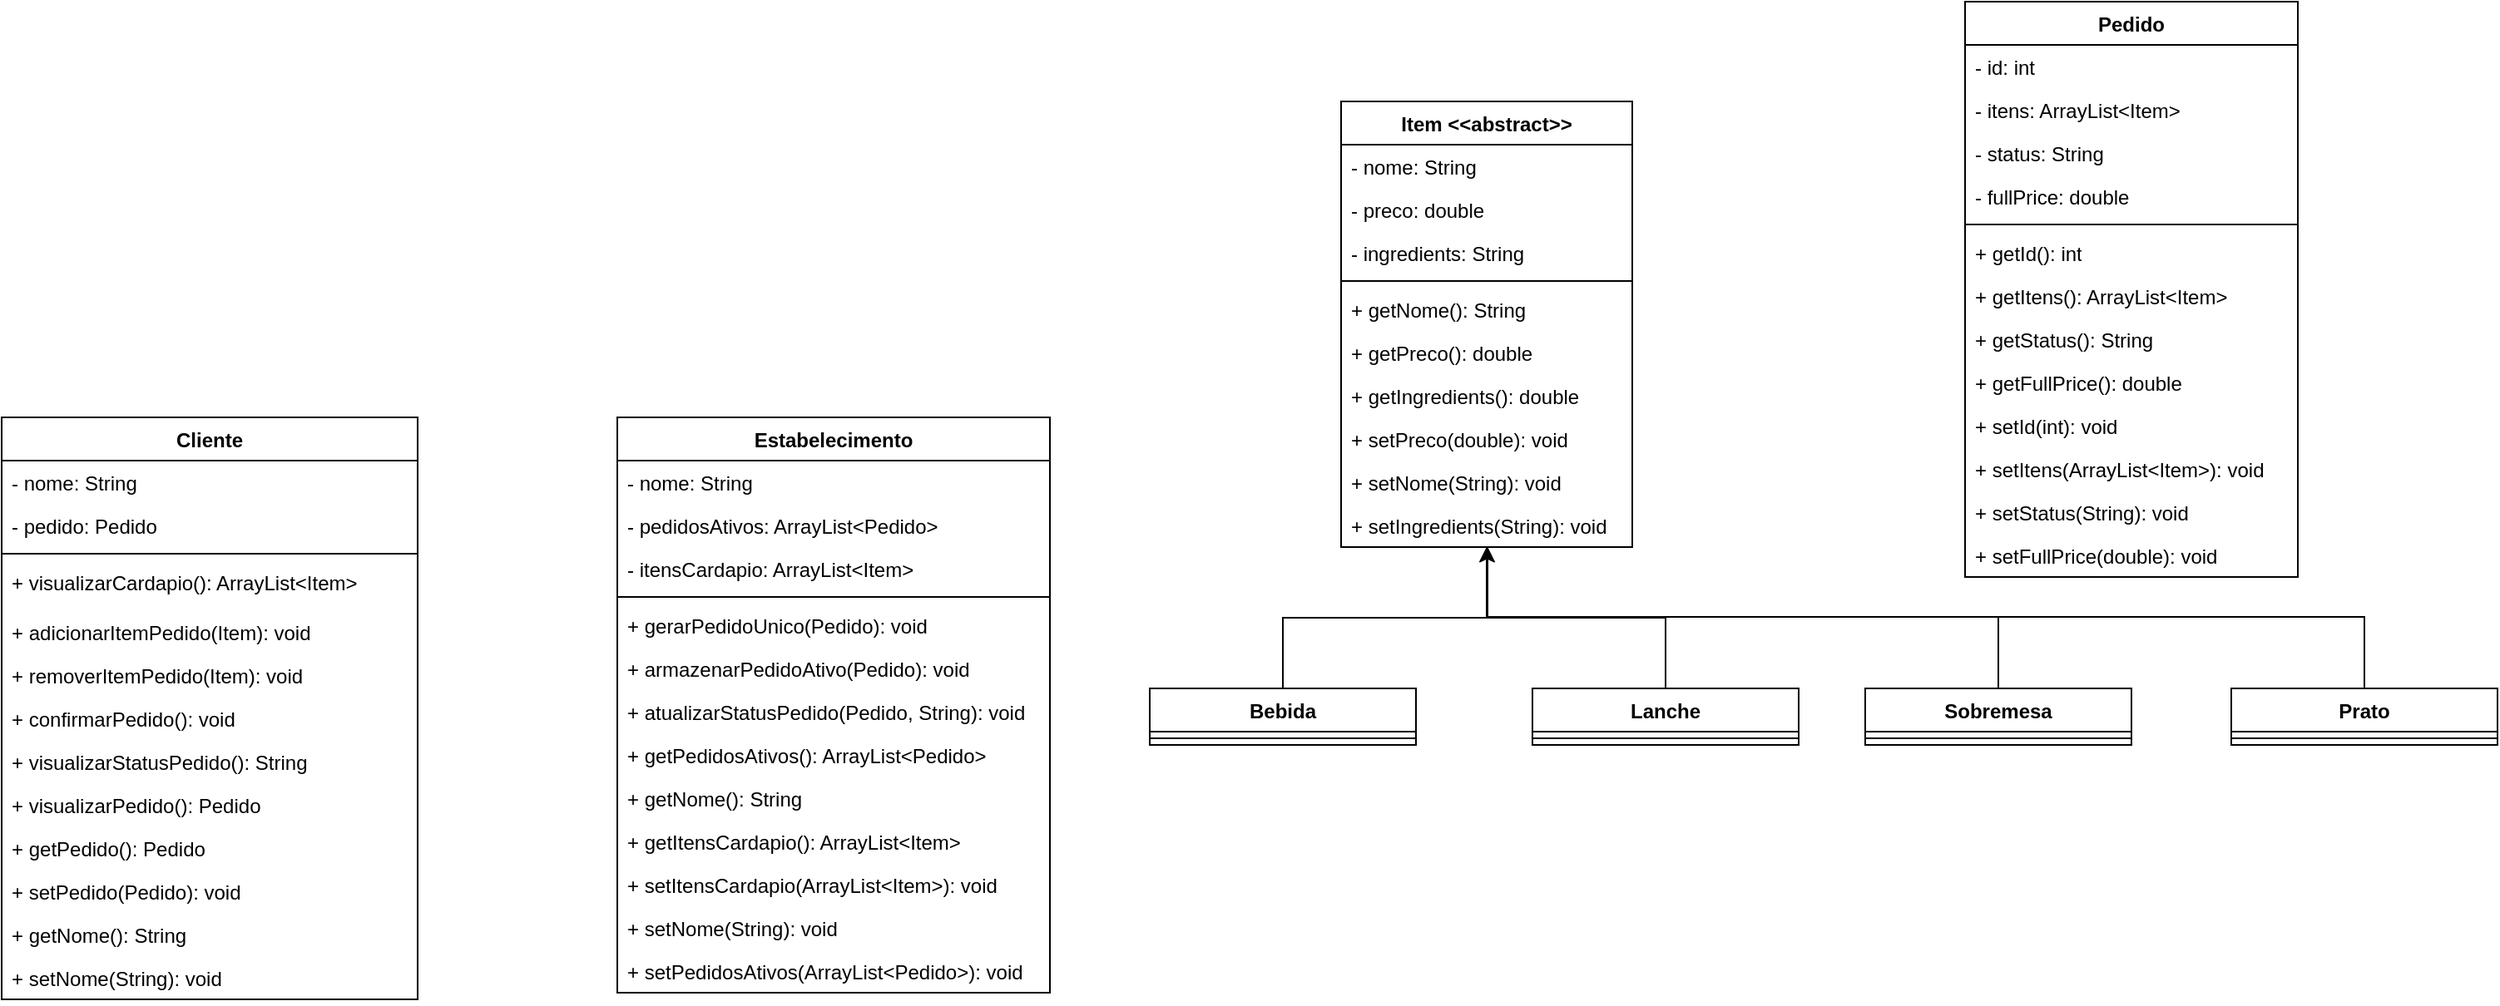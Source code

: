 <mxfile version="27.1.6">
  <diagram name="Página-1" id="-dgeW0bttGgWxdAeJREj">
    <mxGraphModel dx="2593" dy="2582" grid="1" gridSize="10" guides="1" tooltips="1" connect="1" arrows="1" fold="1" page="1" pageScale="1" pageWidth="827" pageHeight="1169" math="0" shadow="0">
      <root>
        <mxCell id="0" />
        <mxCell id="1" parent="0" />
        <mxCell id="ZCsnyciyMADz6WQBhYU2-3" value="Cliente" style="swimlane;fontStyle=1;align=center;verticalAlign=top;childLayout=stackLayout;horizontal=1;startSize=26;horizontalStack=0;resizeParent=1;resizeParentMax=0;resizeLast=0;collapsible=1;marginBottom=0;whiteSpace=wrap;html=1;" parent="1" vertex="1">
          <mxGeometry x="130" y="140" width="250" height="350" as="geometry" />
        </mxCell>
        <mxCell id="ZCsnyciyMADz6WQBhYU2-4" value="- nome: String" style="text;strokeColor=none;fillColor=none;align=left;verticalAlign=top;spacingLeft=4;spacingRight=4;overflow=hidden;rotatable=0;points=[[0,0.5],[1,0.5]];portConstraint=eastwest;whiteSpace=wrap;html=1;" parent="ZCsnyciyMADz6WQBhYU2-3" vertex="1">
          <mxGeometry y="26" width="250" height="26" as="geometry" />
        </mxCell>
        <mxCell id="ZCsnyciyMADz6WQBhYU2-69" value="- pedido: Pedido" style="text;strokeColor=none;fillColor=none;align=left;verticalAlign=top;spacingLeft=4;spacingRight=4;overflow=hidden;rotatable=0;points=[[0,0.5],[1,0.5]];portConstraint=eastwest;whiteSpace=wrap;html=1;" parent="ZCsnyciyMADz6WQBhYU2-3" vertex="1">
          <mxGeometry y="52" width="250" height="26" as="geometry" />
        </mxCell>
        <mxCell id="ZCsnyciyMADz6WQBhYU2-5" value="" style="line;strokeWidth=1;fillColor=none;align=left;verticalAlign=middle;spacingTop=-1;spacingLeft=3;spacingRight=3;rotatable=0;labelPosition=right;points=[];portConstraint=eastwest;strokeColor=inherit;" parent="ZCsnyciyMADz6WQBhYU2-3" vertex="1">
          <mxGeometry y="78" width="250" height="8" as="geometry" />
        </mxCell>
        <mxCell id="ZCsnyciyMADz6WQBhYU2-6" value="+ visualizarCardapio(): ArrayList&amp;lt;Item&amp;gt;" style="text;strokeColor=none;fillColor=none;align=left;verticalAlign=top;spacingLeft=4;spacingRight=4;overflow=hidden;rotatable=0;points=[[0,0.5],[1,0.5]];portConstraint=eastwest;whiteSpace=wrap;html=1;" parent="ZCsnyciyMADz6WQBhYU2-3" vertex="1">
          <mxGeometry y="86" width="250" height="30" as="geometry" />
        </mxCell>
        <mxCell id="ZCsnyciyMADz6WQBhYU2-7" value="+ adicionarItemPedido(Item): void" style="text;strokeColor=none;fillColor=none;align=left;verticalAlign=top;spacingLeft=4;spacingRight=4;overflow=hidden;rotatable=0;points=[[0,0.5],[1,0.5]];portConstraint=eastwest;whiteSpace=wrap;html=1;" parent="ZCsnyciyMADz6WQBhYU2-3" vertex="1">
          <mxGeometry y="116" width="250" height="26" as="geometry" />
        </mxCell>
        <mxCell id="ZCsnyciyMADz6WQBhYU2-8" value="+ removerItemPedido(Item): void" style="text;strokeColor=none;fillColor=none;align=left;verticalAlign=top;spacingLeft=4;spacingRight=4;overflow=hidden;rotatable=0;points=[[0,0.5],[1,0.5]];portConstraint=eastwest;whiteSpace=wrap;html=1;" parent="ZCsnyciyMADz6WQBhYU2-3" vertex="1">
          <mxGeometry y="142" width="250" height="26" as="geometry" />
        </mxCell>
        <mxCell id="ZCsnyciyMADz6WQBhYU2-10" value="+ confirmarPedido(): void" style="text;strokeColor=none;fillColor=none;align=left;verticalAlign=top;spacingLeft=4;spacingRight=4;overflow=hidden;rotatable=0;points=[[0,0.5],[1,0.5]];portConstraint=eastwest;whiteSpace=wrap;html=1;" parent="ZCsnyciyMADz6WQBhYU2-3" vertex="1">
          <mxGeometry y="168" width="250" height="26" as="geometry" />
        </mxCell>
        <mxCell id="ZCsnyciyMADz6WQBhYU2-68" value="+ visualizarStatusPedido(): String" style="text;strokeColor=none;fillColor=none;align=left;verticalAlign=top;spacingLeft=4;spacingRight=4;overflow=hidden;rotatable=0;points=[[0,0.5],[1,0.5]];portConstraint=eastwest;whiteSpace=wrap;html=1;" parent="ZCsnyciyMADz6WQBhYU2-3" vertex="1">
          <mxGeometry y="194" width="250" height="26" as="geometry" />
        </mxCell>
        <mxCell id="ZCsnyciyMADz6WQBhYU2-70" value="+ visualizarPedido(): Pedido" style="text;strokeColor=none;fillColor=none;align=left;verticalAlign=top;spacingLeft=4;spacingRight=4;overflow=hidden;rotatable=0;points=[[0,0.5],[1,0.5]];portConstraint=eastwest;whiteSpace=wrap;html=1;" parent="ZCsnyciyMADz6WQBhYU2-3" vertex="1">
          <mxGeometry y="220" width="250" height="26" as="geometry" />
        </mxCell>
        <mxCell id="ZCsnyciyMADz6WQBhYU2-82" value="+ getPedido(): Pedido" style="text;strokeColor=none;fillColor=none;align=left;verticalAlign=top;spacingLeft=4;spacingRight=4;overflow=hidden;rotatable=0;points=[[0,0.5],[1,0.5]];portConstraint=eastwest;whiteSpace=wrap;html=1;" parent="ZCsnyciyMADz6WQBhYU2-3" vertex="1">
          <mxGeometry y="246" width="250" height="26" as="geometry" />
        </mxCell>
        <mxCell id="ZCsnyciyMADz6WQBhYU2-83" value="+ setPedido(Pedido): void" style="text;strokeColor=none;fillColor=none;align=left;verticalAlign=top;spacingLeft=4;spacingRight=4;overflow=hidden;rotatable=0;points=[[0,0.5],[1,0.5]];portConstraint=eastwest;whiteSpace=wrap;html=1;" parent="ZCsnyciyMADz6WQBhYU2-3" vertex="1">
          <mxGeometry y="272" width="250" height="26" as="geometry" />
        </mxCell>
        <mxCell id="ZCsnyciyMADz6WQBhYU2-84" value="+ getNome(): String" style="text;strokeColor=none;fillColor=none;align=left;verticalAlign=top;spacingLeft=4;spacingRight=4;overflow=hidden;rotatable=0;points=[[0,0.5],[1,0.5]];portConstraint=eastwest;whiteSpace=wrap;html=1;" parent="ZCsnyciyMADz6WQBhYU2-3" vertex="1">
          <mxGeometry y="298" width="250" height="26" as="geometry" />
        </mxCell>
        <mxCell id="ZCsnyciyMADz6WQBhYU2-85" value="+ setNome(String): void" style="text;strokeColor=none;fillColor=none;align=left;verticalAlign=top;spacingLeft=4;spacingRight=4;overflow=hidden;rotatable=0;points=[[0,0.5],[1,0.5]];portConstraint=eastwest;whiteSpace=wrap;html=1;" parent="ZCsnyciyMADz6WQBhYU2-3" vertex="1">
          <mxGeometry y="324" width="250" height="26" as="geometry" />
        </mxCell>
        <mxCell id="ZCsnyciyMADz6WQBhYU2-11" value="Estabelecimento" style="swimlane;fontStyle=1;align=center;verticalAlign=top;childLayout=stackLayout;horizontal=1;startSize=26;horizontalStack=0;resizeParent=1;resizeParentMax=0;resizeLast=0;collapsible=1;marginBottom=0;whiteSpace=wrap;html=1;" parent="1" vertex="1">
          <mxGeometry x="500" y="140" width="260" height="346" as="geometry" />
        </mxCell>
        <mxCell id="ZCsnyciyMADz6WQBhYU2-12" value="- nome: String" style="text;strokeColor=none;fillColor=none;align=left;verticalAlign=top;spacingLeft=4;spacingRight=4;overflow=hidden;rotatable=0;points=[[0,0.5],[1,0.5]];portConstraint=eastwest;whiteSpace=wrap;html=1;" parent="ZCsnyciyMADz6WQBhYU2-11" vertex="1">
          <mxGeometry y="26" width="260" height="26" as="geometry" />
        </mxCell>
        <mxCell id="ZCsnyciyMADz6WQBhYU2-31" value="- pedidosAtivos: ArrayList&amp;lt;Pedido&amp;gt;" style="text;strokeColor=none;fillColor=none;align=left;verticalAlign=top;spacingLeft=4;spacingRight=4;overflow=hidden;rotatable=0;points=[[0,0.5],[1,0.5]];portConstraint=eastwest;whiteSpace=wrap;html=1;" parent="ZCsnyciyMADz6WQBhYU2-11" vertex="1">
          <mxGeometry y="52" width="260" height="26" as="geometry" />
        </mxCell>
        <mxCell id="23xh6sTPsycupSjfknSj-1" value="- itensCardapio: ArrayList&amp;lt;Item&amp;gt;" style="text;strokeColor=none;fillColor=none;align=left;verticalAlign=top;spacingLeft=4;spacingRight=4;overflow=hidden;rotatable=0;points=[[0,0.5],[1,0.5]];portConstraint=eastwest;whiteSpace=wrap;html=1;" parent="ZCsnyciyMADz6WQBhYU2-11" vertex="1">
          <mxGeometry y="78" width="260" height="26" as="geometry" />
        </mxCell>
        <mxCell id="ZCsnyciyMADz6WQBhYU2-13" value="" style="line;strokeWidth=1;fillColor=none;align=left;verticalAlign=middle;spacingTop=-1;spacingLeft=3;spacingRight=3;rotatable=0;labelPosition=right;points=[];portConstraint=eastwest;strokeColor=inherit;" parent="ZCsnyciyMADz6WQBhYU2-11" vertex="1">
          <mxGeometry y="104" width="260" height="8" as="geometry" />
        </mxCell>
        <mxCell id="ZCsnyciyMADz6WQBhYU2-14" value="+ gerarPedidoUnico(Pedido): void" style="text;strokeColor=none;fillColor=none;align=left;verticalAlign=top;spacingLeft=4;spacingRight=4;overflow=hidden;rotatable=0;points=[[0,0.5],[1,0.5]];portConstraint=eastwest;whiteSpace=wrap;html=1;" parent="ZCsnyciyMADz6WQBhYU2-11" vertex="1">
          <mxGeometry y="112" width="260" height="26" as="geometry" />
        </mxCell>
        <mxCell id="ZCsnyciyMADz6WQBhYU2-15" value="+ armazenarPedidoAtivo(Pedido): void" style="text;strokeColor=none;fillColor=none;align=left;verticalAlign=top;spacingLeft=4;spacingRight=4;overflow=hidden;rotatable=0;points=[[0,0.5],[1,0.5]];portConstraint=eastwest;whiteSpace=wrap;html=1;" parent="ZCsnyciyMADz6WQBhYU2-11" vertex="1">
          <mxGeometry y="138" width="260" height="26" as="geometry" />
        </mxCell>
        <mxCell id="ZCsnyciyMADz6WQBhYU2-17" value="+ atualizarStatusPedido(Pedido, String): void" style="text;strokeColor=none;fillColor=none;align=left;verticalAlign=top;spacingLeft=4;spacingRight=4;overflow=hidden;rotatable=0;points=[[0,0.5],[1,0.5]];portConstraint=eastwest;whiteSpace=wrap;html=1;" parent="ZCsnyciyMADz6WQBhYU2-11" vertex="1">
          <mxGeometry y="164" width="260" height="26" as="geometry" />
        </mxCell>
        <mxCell id="ZCsnyciyMADz6WQBhYU2-89" value="+ getPedidosAtivos(): ArrayList&amp;lt;Pedido&amp;gt;" style="text;strokeColor=none;fillColor=none;align=left;verticalAlign=top;spacingLeft=4;spacingRight=4;overflow=hidden;rotatable=0;points=[[0,0.5],[1,0.5]];portConstraint=eastwest;whiteSpace=wrap;html=1;" parent="ZCsnyciyMADz6WQBhYU2-11" vertex="1">
          <mxGeometry y="190" width="260" height="26" as="geometry" />
        </mxCell>
        <mxCell id="23xh6sTPsycupSjfknSj-4" value="+ getNome(): String" style="text;strokeColor=none;fillColor=none;align=left;verticalAlign=top;spacingLeft=4;spacingRight=4;overflow=hidden;rotatable=0;points=[[0,0.5],[1,0.5]];portConstraint=eastwest;whiteSpace=wrap;html=1;" parent="ZCsnyciyMADz6WQBhYU2-11" vertex="1">
          <mxGeometry y="216" width="260" height="26" as="geometry" />
        </mxCell>
        <mxCell id="23xh6sTPsycupSjfknSj-5" value="+ getItensCardapio(): ArrayList&amp;lt;Item&amp;gt;" style="text;strokeColor=none;fillColor=none;align=left;verticalAlign=top;spacingLeft=4;spacingRight=4;overflow=hidden;rotatable=0;points=[[0,0.5],[1,0.5]];portConstraint=eastwest;whiteSpace=wrap;html=1;" parent="ZCsnyciyMADz6WQBhYU2-11" vertex="1">
          <mxGeometry y="242" width="260" height="26" as="geometry" />
        </mxCell>
        <mxCell id="ZCsnyciyMADz6WQBhYU2-90" value="+ setItensCardapio(ArrayList&amp;lt;Item&amp;gt;): void" style="text;strokeColor=none;fillColor=none;align=left;verticalAlign=top;spacingLeft=4;spacingRight=4;overflow=hidden;rotatable=0;points=[[0,0.5],[1,0.5]];portConstraint=eastwest;whiteSpace=wrap;html=1;" parent="ZCsnyciyMADz6WQBhYU2-11" vertex="1">
          <mxGeometry y="268" width="260" height="26" as="geometry" />
        </mxCell>
        <mxCell id="ZCsnyciyMADz6WQBhYU2-91" value="+ setNome(String): void" style="text;strokeColor=none;fillColor=none;align=left;verticalAlign=top;spacingLeft=4;spacingRight=4;overflow=hidden;rotatable=0;points=[[0,0.5],[1,0.5]];portConstraint=eastwest;whiteSpace=wrap;html=1;" parent="ZCsnyciyMADz6WQBhYU2-11" vertex="1">
          <mxGeometry y="294" width="260" height="26" as="geometry" />
        </mxCell>
        <mxCell id="ZCsnyciyMADz6WQBhYU2-71" value="+ setPedidosAtivos(ArrayList&amp;lt;Pedido&amp;gt;): void" style="text;strokeColor=none;fillColor=none;align=left;verticalAlign=top;spacingLeft=4;spacingRight=4;overflow=hidden;rotatable=0;points=[[0,0.5],[1,0.5]];portConstraint=eastwest;whiteSpace=wrap;html=1;" parent="ZCsnyciyMADz6WQBhYU2-11" vertex="1">
          <mxGeometry y="320" width="260" height="26" as="geometry" />
        </mxCell>
        <mxCell id="ZCsnyciyMADz6WQBhYU2-18" value="Item &amp;lt;&amp;lt;abstract&amp;gt;&amp;gt;" style="swimlane;fontStyle=1;align=center;verticalAlign=top;childLayout=stackLayout;horizontal=1;startSize=26;horizontalStack=0;resizeParent=1;resizeParentMax=0;resizeLast=0;collapsible=1;marginBottom=0;whiteSpace=wrap;html=1;" parent="1" vertex="1">
          <mxGeometry x="935" y="-50" width="175" height="268" as="geometry" />
        </mxCell>
        <mxCell id="ZCsnyciyMADz6WQBhYU2-19" value="- nome: String" style="text;strokeColor=none;fillColor=none;align=left;verticalAlign=top;spacingLeft=4;spacingRight=4;overflow=hidden;rotatable=0;points=[[0,0.5],[1,0.5]];portConstraint=eastwest;whiteSpace=wrap;html=1;" parent="ZCsnyciyMADz6WQBhYU2-18" vertex="1">
          <mxGeometry y="26" width="175" height="26" as="geometry" />
        </mxCell>
        <mxCell id="ZCsnyciyMADz6WQBhYU2-22" value="- preco: double" style="text;strokeColor=none;fillColor=none;align=left;verticalAlign=top;spacingLeft=4;spacingRight=4;overflow=hidden;rotatable=0;points=[[0,0.5],[1,0.5]];portConstraint=eastwest;whiteSpace=wrap;html=1;" parent="ZCsnyciyMADz6WQBhYU2-18" vertex="1">
          <mxGeometry y="52" width="175" height="26" as="geometry" />
        </mxCell>
        <mxCell id="23xh6sTPsycupSjfknSj-6" value="- ingredients: String" style="text;strokeColor=none;fillColor=none;align=left;verticalAlign=top;spacingLeft=4;spacingRight=4;overflow=hidden;rotatable=0;points=[[0,0.5],[1,0.5]];portConstraint=eastwest;whiteSpace=wrap;html=1;" parent="ZCsnyciyMADz6WQBhYU2-18" vertex="1">
          <mxGeometry y="78" width="175" height="26" as="geometry" />
        </mxCell>
        <mxCell id="ZCsnyciyMADz6WQBhYU2-20" value="" style="line;strokeWidth=1;fillColor=none;align=left;verticalAlign=middle;spacingTop=-1;spacingLeft=3;spacingRight=3;rotatable=0;labelPosition=right;points=[];portConstraint=eastwest;strokeColor=inherit;" parent="ZCsnyciyMADz6WQBhYU2-18" vertex="1">
          <mxGeometry y="104" width="175" height="8" as="geometry" />
        </mxCell>
        <mxCell id="ZCsnyciyMADz6WQBhYU2-21" value="+ getNome(): String" style="text;strokeColor=none;fillColor=none;align=left;verticalAlign=top;spacingLeft=4;spacingRight=4;overflow=hidden;rotatable=0;points=[[0,0.5],[1,0.5]];portConstraint=eastwest;whiteSpace=wrap;html=1;" parent="ZCsnyciyMADz6WQBhYU2-18" vertex="1">
          <mxGeometry y="112" width="175" height="26" as="geometry" />
        </mxCell>
        <mxCell id="23xh6sTPsycupSjfknSj-7" value="+ getPreco(): double" style="text;strokeColor=none;fillColor=none;align=left;verticalAlign=top;spacingLeft=4;spacingRight=4;overflow=hidden;rotatable=0;points=[[0,0.5],[1,0.5]];portConstraint=eastwest;whiteSpace=wrap;html=1;" parent="ZCsnyciyMADz6WQBhYU2-18" vertex="1">
          <mxGeometry y="138" width="175" height="26" as="geometry" />
        </mxCell>
        <mxCell id="ZCsnyciyMADz6WQBhYU2-53" value="+ getIngredients(): double" style="text;strokeColor=none;fillColor=none;align=left;verticalAlign=top;spacingLeft=4;spacingRight=4;overflow=hidden;rotatable=0;points=[[0,0.5],[1,0.5]];portConstraint=eastwest;whiteSpace=wrap;html=1;" parent="ZCsnyciyMADz6WQBhYU2-18" vertex="1">
          <mxGeometry y="164" width="175" height="26" as="geometry" />
        </mxCell>
        <mxCell id="ZCsnyciyMADz6WQBhYU2-54" value="+ setPreco(double): void" style="text;strokeColor=none;fillColor=none;align=left;verticalAlign=top;spacingLeft=4;spacingRight=4;overflow=hidden;rotatable=0;points=[[0,0.5],[1,0.5]];portConstraint=eastwest;whiteSpace=wrap;html=1;" parent="ZCsnyciyMADz6WQBhYU2-18" vertex="1">
          <mxGeometry y="190" width="175" height="26" as="geometry" />
        </mxCell>
        <mxCell id="23xh6sTPsycupSjfknSj-8" value="+ setNome(String): void" style="text;strokeColor=none;fillColor=none;align=left;verticalAlign=top;spacingLeft=4;spacingRight=4;overflow=hidden;rotatable=0;points=[[0,0.5],[1,0.5]];portConstraint=eastwest;whiteSpace=wrap;html=1;" parent="ZCsnyciyMADz6WQBhYU2-18" vertex="1">
          <mxGeometry y="216" width="175" height="26" as="geometry" />
        </mxCell>
        <mxCell id="ZCsnyciyMADz6WQBhYU2-55" value="+ setIngredients(String): void" style="text;strokeColor=none;fillColor=none;align=left;verticalAlign=top;spacingLeft=4;spacingRight=4;overflow=hidden;rotatable=0;points=[[0,0.5],[1,0.5]];portConstraint=eastwest;whiteSpace=wrap;html=1;" parent="ZCsnyciyMADz6WQBhYU2-18" vertex="1">
          <mxGeometry y="242" width="175" height="26" as="geometry" />
        </mxCell>
        <mxCell id="ZCsnyciyMADz6WQBhYU2-26" value="Pedido" style="swimlane;fontStyle=1;align=center;verticalAlign=top;childLayout=stackLayout;horizontal=1;startSize=26;horizontalStack=0;resizeParent=1;resizeParentMax=0;resizeLast=0;collapsible=1;marginBottom=0;whiteSpace=wrap;html=1;" parent="1" vertex="1">
          <mxGeometry x="1310" y="-110" width="200" height="346" as="geometry" />
        </mxCell>
        <mxCell id="ZCsnyciyMADz6WQBhYU2-27" value="- id: int" style="text;strokeColor=none;fillColor=none;align=left;verticalAlign=top;spacingLeft=4;spacingRight=4;overflow=hidden;rotatable=0;points=[[0,0.5],[1,0.5]];portConstraint=eastwest;whiteSpace=wrap;html=1;" parent="ZCsnyciyMADz6WQBhYU2-26" vertex="1">
          <mxGeometry y="26" width="200" height="26" as="geometry" />
        </mxCell>
        <mxCell id="ZCsnyciyMADz6WQBhYU2-81" value="- itens: ArrayList&amp;lt;Item&amp;gt;" style="text;strokeColor=none;fillColor=none;align=left;verticalAlign=top;spacingLeft=4;spacingRight=4;overflow=hidden;rotatable=0;points=[[0,0.5],[1,0.5]];portConstraint=eastwest;whiteSpace=wrap;html=1;" parent="ZCsnyciyMADz6WQBhYU2-26" vertex="1">
          <mxGeometry y="52" width="200" height="26" as="geometry" />
        </mxCell>
        <mxCell id="ZCsnyciyMADz6WQBhYU2-30" value="- status: String" style="text;strokeColor=none;fillColor=none;align=left;verticalAlign=top;spacingLeft=4;spacingRight=4;overflow=hidden;rotatable=0;points=[[0,0.5],[1,0.5]];portConstraint=eastwest;whiteSpace=wrap;html=1;" parent="ZCsnyciyMADz6WQBhYU2-26" vertex="1">
          <mxGeometry y="78" width="200" height="26" as="geometry" />
        </mxCell>
        <mxCell id="7Tk72An9PwVrf4yjvIos-1" value="- fullPrice: double" style="text;strokeColor=none;fillColor=none;align=left;verticalAlign=top;spacingLeft=4;spacingRight=4;overflow=hidden;rotatable=0;points=[[0,0.5],[1,0.5]];portConstraint=eastwest;whiteSpace=wrap;html=1;" vertex="1" parent="ZCsnyciyMADz6WQBhYU2-26">
          <mxGeometry y="104" width="200" height="26" as="geometry" />
        </mxCell>
        <mxCell id="ZCsnyciyMADz6WQBhYU2-28" value="" style="line;strokeWidth=1;fillColor=none;align=left;verticalAlign=middle;spacingTop=-1;spacingLeft=3;spacingRight=3;rotatable=0;labelPosition=right;points=[];portConstraint=eastwest;strokeColor=inherit;" parent="ZCsnyciyMADz6WQBhYU2-26" vertex="1">
          <mxGeometry y="130" width="200" height="8" as="geometry" />
        </mxCell>
        <mxCell id="ZCsnyciyMADz6WQBhYU2-29" value="+ getId(): int" style="text;strokeColor=none;fillColor=none;align=left;verticalAlign=top;spacingLeft=4;spacingRight=4;overflow=hidden;rotatable=0;points=[[0,0.5],[1,0.5]];portConstraint=eastwest;whiteSpace=wrap;html=1;" parent="ZCsnyciyMADz6WQBhYU2-26" vertex="1">
          <mxGeometry y="138" width="200" height="26" as="geometry" />
        </mxCell>
        <mxCell id="ZCsnyciyMADz6WQBhYU2-94" value="+ getItens(): ArrayList&amp;lt;Item&amp;gt;" style="text;strokeColor=none;fillColor=none;align=left;verticalAlign=top;spacingLeft=4;spacingRight=4;overflow=hidden;rotatable=0;points=[[0,0.5],[1,0.5]];portConstraint=eastwest;whiteSpace=wrap;html=1;" parent="ZCsnyciyMADz6WQBhYU2-26" vertex="1">
          <mxGeometry y="164" width="200" height="26" as="geometry" />
        </mxCell>
        <mxCell id="ZCsnyciyMADz6WQBhYU2-95" value="+ getStatus(): String" style="text;strokeColor=none;fillColor=none;align=left;verticalAlign=top;spacingLeft=4;spacingRight=4;overflow=hidden;rotatable=0;points=[[0,0.5],[1,0.5]];portConstraint=eastwest;whiteSpace=wrap;html=1;" parent="ZCsnyciyMADz6WQBhYU2-26" vertex="1">
          <mxGeometry y="190" width="200" height="26" as="geometry" />
        </mxCell>
        <mxCell id="7Tk72An9PwVrf4yjvIos-3" value="+ getFullPrice(): double" style="text;strokeColor=none;fillColor=none;align=left;verticalAlign=top;spacingLeft=4;spacingRight=4;overflow=hidden;rotatable=0;points=[[0,0.5],[1,0.5]];portConstraint=eastwest;whiteSpace=wrap;html=1;" vertex="1" parent="ZCsnyciyMADz6WQBhYU2-26">
          <mxGeometry y="216" width="200" height="26" as="geometry" />
        </mxCell>
        <mxCell id="ZCsnyciyMADz6WQBhYU2-96" value="+ setId(int): void" style="text;strokeColor=none;fillColor=none;align=left;verticalAlign=top;spacingLeft=4;spacingRight=4;overflow=hidden;rotatable=0;points=[[0,0.5],[1,0.5]];portConstraint=eastwest;whiteSpace=wrap;html=1;" parent="ZCsnyciyMADz6WQBhYU2-26" vertex="1">
          <mxGeometry y="242" width="200" height="26" as="geometry" />
        </mxCell>
        <mxCell id="ZCsnyciyMADz6WQBhYU2-97" value="+ setItens(ArrayList&amp;lt;Item&amp;gt;): void" style="text;strokeColor=none;fillColor=none;align=left;verticalAlign=top;spacingLeft=4;spacingRight=4;overflow=hidden;rotatable=0;points=[[0,0.5],[1,0.5]];portConstraint=eastwest;whiteSpace=wrap;html=1;" parent="ZCsnyciyMADz6WQBhYU2-26" vertex="1">
          <mxGeometry y="268" width="200" height="26" as="geometry" />
        </mxCell>
        <mxCell id="ZCsnyciyMADz6WQBhYU2-93" value="+ setStatus(String): void" style="text;strokeColor=none;fillColor=none;align=left;verticalAlign=top;spacingLeft=4;spacingRight=4;overflow=hidden;rotatable=0;points=[[0,0.5],[1,0.5]];portConstraint=eastwest;whiteSpace=wrap;html=1;" parent="ZCsnyciyMADz6WQBhYU2-26" vertex="1">
          <mxGeometry y="294" width="200" height="26" as="geometry" />
        </mxCell>
        <mxCell id="7Tk72An9PwVrf4yjvIos-2" value="+ setFullPrice(double): void" style="text;strokeColor=none;fillColor=none;align=left;verticalAlign=top;spacingLeft=4;spacingRight=4;overflow=hidden;rotatable=0;points=[[0,0.5],[1,0.5]];portConstraint=eastwest;whiteSpace=wrap;html=1;" vertex="1" parent="ZCsnyciyMADz6WQBhYU2-26">
          <mxGeometry y="320" width="200" height="26" as="geometry" />
        </mxCell>
        <mxCell id="23xh6sTPsycupSjfknSj-9" style="edgeStyle=orthogonalEdgeStyle;rounded=0;orthogonalLoop=1;jettySize=auto;html=1;" parent="1" source="ZCsnyciyMADz6WQBhYU2-33" target="ZCsnyciyMADz6WQBhYU2-18" edge="1">
          <mxGeometry relative="1" as="geometry" />
        </mxCell>
        <mxCell id="ZCsnyciyMADz6WQBhYU2-33" value="Bebida" style="swimlane;fontStyle=1;align=center;verticalAlign=top;childLayout=stackLayout;horizontal=1;startSize=26;horizontalStack=0;resizeParent=1;resizeParentMax=0;resizeLast=0;collapsible=1;marginBottom=0;whiteSpace=wrap;html=1;" parent="1" vertex="1">
          <mxGeometry x="820" y="303" width="160" height="34" as="geometry" />
        </mxCell>
        <mxCell id="ZCsnyciyMADz6WQBhYU2-37" value="" style="line;strokeWidth=1;fillColor=none;align=left;verticalAlign=middle;spacingTop=-1;spacingLeft=3;spacingRight=3;rotatable=0;labelPosition=right;points=[];portConstraint=eastwest;strokeColor=inherit;" parent="ZCsnyciyMADz6WQBhYU2-33" vertex="1">
          <mxGeometry y="26" width="160" height="8" as="geometry" />
        </mxCell>
        <mxCell id="23xh6sTPsycupSjfknSj-10" style="edgeStyle=orthogonalEdgeStyle;rounded=0;orthogonalLoop=1;jettySize=auto;html=1;" parent="1" source="ZCsnyciyMADz6WQBhYU2-41" target="ZCsnyciyMADz6WQBhYU2-18" edge="1">
          <mxGeometry relative="1" as="geometry" />
        </mxCell>
        <mxCell id="ZCsnyciyMADz6WQBhYU2-41" value="Lanche" style="swimlane;fontStyle=1;align=center;verticalAlign=top;childLayout=stackLayout;horizontal=1;startSize=26;horizontalStack=0;resizeParent=1;resizeParentMax=0;resizeLast=0;collapsible=1;marginBottom=0;whiteSpace=wrap;html=1;" parent="1" vertex="1">
          <mxGeometry x="1050" y="303" width="160" height="34" as="geometry" />
        </mxCell>
        <mxCell id="ZCsnyciyMADz6WQBhYU2-43" value="" style="line;strokeWidth=1;fillColor=none;align=left;verticalAlign=middle;spacingTop=-1;spacingLeft=3;spacingRight=3;rotatable=0;labelPosition=right;points=[];portConstraint=eastwest;strokeColor=inherit;" parent="ZCsnyciyMADz6WQBhYU2-41" vertex="1">
          <mxGeometry y="26" width="160" height="8" as="geometry" />
        </mxCell>
        <mxCell id="23xh6sTPsycupSjfknSj-11" style="edgeStyle=orthogonalEdgeStyle;rounded=0;orthogonalLoop=1;jettySize=auto;html=1;" parent="1" source="ZCsnyciyMADz6WQBhYU2-46" target="ZCsnyciyMADz6WQBhYU2-18" edge="1">
          <mxGeometry relative="1" as="geometry">
            <Array as="points">
              <mxPoint x="1330" y="260" />
              <mxPoint x="1023" y="260" />
            </Array>
          </mxGeometry>
        </mxCell>
        <mxCell id="ZCsnyciyMADz6WQBhYU2-46" value="Sobremesa" style="swimlane;fontStyle=1;align=center;verticalAlign=top;childLayout=stackLayout;horizontal=1;startSize=26;horizontalStack=0;resizeParent=1;resizeParentMax=0;resizeLast=0;collapsible=1;marginBottom=0;whiteSpace=wrap;html=1;" parent="1" vertex="1">
          <mxGeometry x="1250" y="303" width="160" height="34" as="geometry" />
        </mxCell>
        <mxCell id="ZCsnyciyMADz6WQBhYU2-48" value="" style="line;strokeWidth=1;fillColor=none;align=left;verticalAlign=middle;spacingTop=-1;spacingLeft=3;spacingRight=3;rotatable=0;labelPosition=right;points=[];portConstraint=eastwest;strokeColor=inherit;" parent="ZCsnyciyMADz6WQBhYU2-46" vertex="1">
          <mxGeometry y="26" width="160" height="8" as="geometry" />
        </mxCell>
        <mxCell id="23xh6sTPsycupSjfknSj-12" style="edgeStyle=orthogonalEdgeStyle;rounded=0;orthogonalLoop=1;jettySize=auto;html=1;" parent="1" source="ZCsnyciyMADz6WQBhYU2-75" target="ZCsnyciyMADz6WQBhYU2-18" edge="1">
          <mxGeometry relative="1" as="geometry">
            <Array as="points">
              <mxPoint x="1550" y="260" />
              <mxPoint x="1023" y="260" />
            </Array>
          </mxGeometry>
        </mxCell>
        <mxCell id="ZCsnyciyMADz6WQBhYU2-75" value="Prato" style="swimlane;fontStyle=1;align=center;verticalAlign=top;childLayout=stackLayout;horizontal=1;startSize=26;horizontalStack=0;resizeParent=1;resizeParentMax=0;resizeLast=0;collapsible=1;marginBottom=0;whiteSpace=wrap;html=1;" parent="1" vertex="1">
          <mxGeometry x="1470" y="303" width="160" height="34" as="geometry" />
        </mxCell>
        <mxCell id="ZCsnyciyMADz6WQBhYU2-76" value="" style="line;strokeWidth=1;fillColor=none;align=left;verticalAlign=middle;spacingTop=-1;spacingLeft=3;spacingRight=3;rotatable=0;labelPosition=right;points=[];portConstraint=eastwest;strokeColor=inherit;" parent="ZCsnyciyMADz6WQBhYU2-75" vertex="1">
          <mxGeometry y="26" width="160" height="8" as="geometry" />
        </mxCell>
      </root>
    </mxGraphModel>
  </diagram>
</mxfile>

